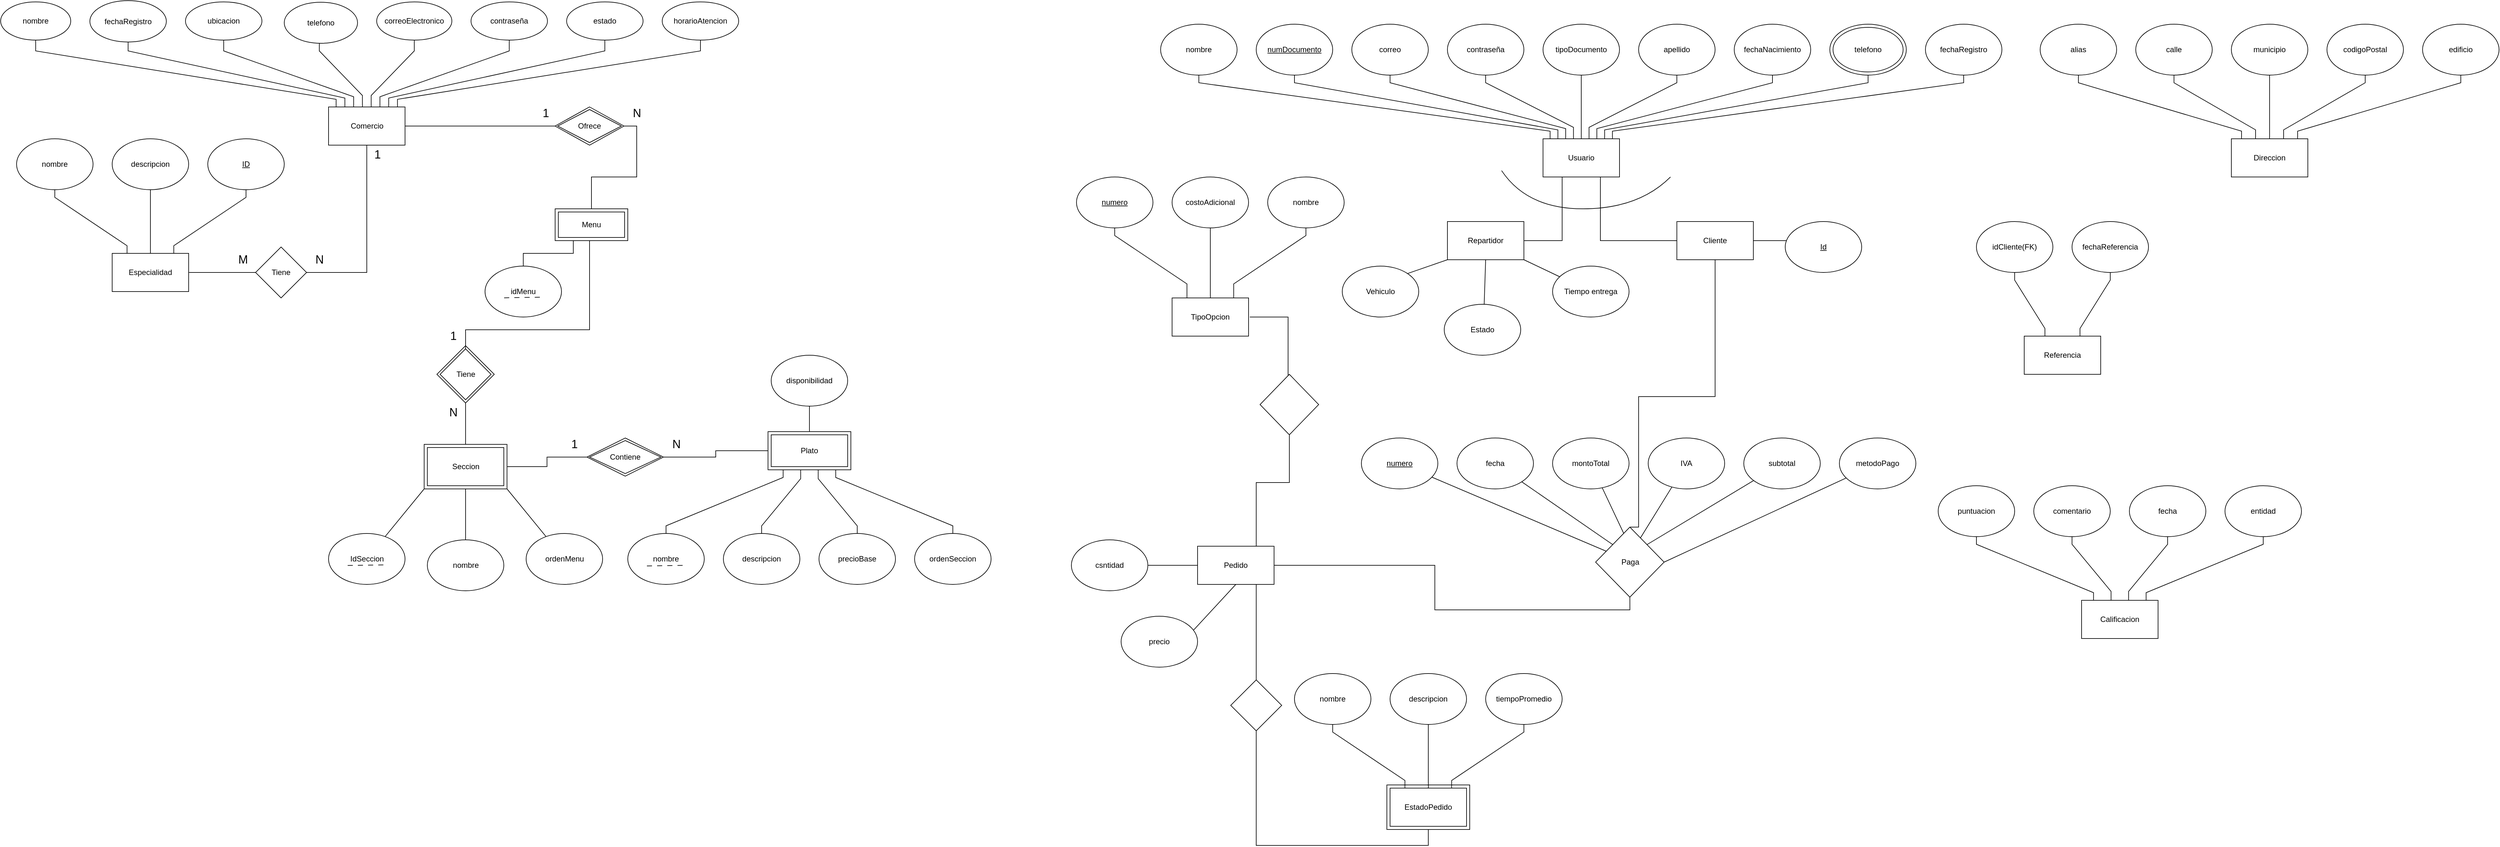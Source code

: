 <mxfile version="27.1.3">
  <diagram name="Página-1" id="hhc9cbq-SZLJg6HL9Cej">
    <mxGraphModel dx="2483" dy="1433" grid="1" gridSize="10" guides="1" tooltips="1" connect="1" arrows="1" fold="1" page="1" pageScale="1" pageWidth="827" pageHeight="1169" math="0" shadow="0">
      <root>
        <mxCell id="0" />
        <mxCell id="1" parent="0" />
        <mxCell id="KsWK_WaDj9zSZEOz1UFS-8" style="edgeStyle=orthogonalEdgeStyle;rounded=0;orthogonalLoop=1;jettySize=auto;html=1;exitX=0.5;exitY=1;exitDx=0;exitDy=0;entryX=0.5;entryY=0;entryDx=0;entryDy=0;endArrow=none;startFill=0;" edge="1" parent="1" source="Ar97DFepAcvgZv9MPQC0-14" target="EKdhJ5Bb1jWlvwmiai8i-14">
          <mxGeometry relative="1" as="geometry" />
        </mxCell>
        <mxCell id="Ar97DFepAcvgZv9MPQC0-14" value="" style="rhombus;whiteSpace=wrap;html=1;" parent="1" vertex="1">
          <mxGeometry x="684.5" y="545" width="90" height="90" as="geometry" />
        </mxCell>
        <mxCell id="EKdhJ5Bb1jWlvwmiai8i-15" value="" style="rounded=0;whiteSpace=wrap;html=1;" parent="1" vertex="1">
          <mxGeometry x="2175" y="1235" width="130" height="70" as="geometry" />
        </mxCell>
        <mxCell id="EKdhJ5Bb1jWlvwmiai8i-14" value="" style="rounded=0;whiteSpace=wrap;html=1;" parent="1" vertex="1">
          <mxGeometry x="664.5" y="700" width="130" height="70" as="geometry" />
        </mxCell>
        <mxCell id="0WnZ42bVohGaUP7WQ3oe-2" style="edgeStyle=orthogonalEdgeStyle;rounded=0;orthogonalLoop=1;jettySize=auto;html=1;exitX=0.5;exitY=1;exitDx=0;exitDy=0;entryX=1;entryY=0.5;entryDx=0;entryDy=0;endArrow=none;startFill=0;" parent="1" source="yaPjAHGIPYrJlEL3h2rD-1" target="0WnZ42bVohGaUP7WQ3oe-1" edge="1">
          <mxGeometry relative="1" as="geometry">
            <mxPoint x="605" y="450" as="targetPoint" />
          </mxGeometry>
        </mxCell>
        <mxCell id="Ar97DFepAcvgZv9MPQC0-9" value="1" style="edgeLabel;html=1;align=center;verticalAlign=middle;resizable=0;points=[];fontSize=18;" parent="0WnZ42bVohGaUP7WQ3oe-2" vertex="1" connectable="0">
          <mxGeometry x="-0.818" y="3" relative="1" as="geometry">
            <mxPoint x="13" y="-12" as="offset" />
          </mxGeometry>
        </mxCell>
        <mxCell id="yaPjAHGIPYrJlEL3h2rD-1" value="Comercio" style="rounded=0;whiteSpace=wrap;html=1;" parent="1" vertex="1">
          <mxGeometry x="514.5" y="170" width="120" height="60" as="geometry" />
        </mxCell>
        <mxCell id="yaPjAHGIPYrJlEL3h2rD-13" style="edgeStyle=orthogonalEdgeStyle;rounded=0;orthogonalLoop=1;jettySize=auto;html=1;exitDx=0;exitDy=0;entryDx=0;entryDy=0;noEdgeStyle=1;orthogonal=1;endArrow=none;startFill=0;" parent="1" source="yaPjAHGIPYrJlEL3h2rD-2" target="yaPjAHGIPYrJlEL3h2rD-1" edge="1">
          <mxGeometry relative="1" as="geometry">
            <Array as="points">
              <mxPoint x="55" y="82" />
              <mxPoint x="526.375" y="158" />
            </Array>
          </mxGeometry>
        </mxCell>
        <mxCell id="yaPjAHGIPYrJlEL3h2rD-2" value="&lt;span&gt;nombre&lt;/span&gt;" style="ellipse;whiteSpace=wrap;html=1;fontStyle=0" parent="1" vertex="1">
          <mxGeometry y="5" width="110" height="60" as="geometry" />
        </mxCell>
        <mxCell id="yaPjAHGIPYrJlEL3h2rD-14" style="edgeStyle=orthogonalEdgeStyle;rounded=0;orthogonalLoop=1;jettySize=auto;html=1;exitDx=0;exitDy=0;entryDx=0;entryDy=0;curved=0;noEdgeStyle=1;orthogonal=1;endArrow=none;startFill=0;" parent="1" source="yaPjAHGIPYrJlEL3h2rD-3" target="yaPjAHGIPYrJlEL3h2rD-1" edge="1">
          <mxGeometry relative="1" as="geometry">
            <Array as="points">
              <mxPoint x="200" y="82" />
              <mxPoint x="540.125" y="156" />
            </Array>
          </mxGeometry>
        </mxCell>
        <mxCell id="yaPjAHGIPYrJlEL3h2rD-3" value="fechaRegistro" style="ellipse;whiteSpace=wrap;html=1;" parent="1" vertex="1">
          <mxGeometry x="140" y="3" width="120" height="65" as="geometry" />
        </mxCell>
        <mxCell id="yaPjAHGIPYrJlEL3h2rD-15" style="edgeStyle=orthogonalEdgeStyle;rounded=0;orthogonalLoop=1;jettySize=auto;html=1;exitDx=0;exitDy=0;entryDx=0;entryDy=0;noEdgeStyle=1;orthogonal=1;endArrow=none;startFill=0;" parent="1" source="yaPjAHGIPYrJlEL3h2rD-4" target="yaPjAHGIPYrJlEL3h2rD-1" edge="1">
          <mxGeometry relative="1" as="geometry">
            <Array as="points">
              <mxPoint x="350" y="82" />
              <mxPoint x="553.875" y="154" />
            </Array>
          </mxGeometry>
        </mxCell>
        <mxCell id="yaPjAHGIPYrJlEL3h2rD-4" value="ubicacion" style="ellipse;whiteSpace=wrap;html=1;" parent="1" vertex="1">
          <mxGeometry x="290" y="5" width="120" height="60" as="geometry" />
        </mxCell>
        <mxCell id="yaPjAHGIPYrJlEL3h2rD-16" style="edgeStyle=orthogonalEdgeStyle;rounded=0;orthogonalLoop=1;jettySize=auto;html=1;exitDx=0;exitDy=0;entryDx=0;entryDy=0;noEdgeStyle=1;orthogonal=1;endArrow=none;startFill=0;" parent="1" target="yaPjAHGIPYrJlEL3h2rD-1" edge="1">
          <mxGeometry relative="1" as="geometry">
            <Array as="points">
              <mxPoint x="500" y="82" />
              <mxPoint x="567.625" y="152" />
            </Array>
            <mxPoint x="500.0" y="70" as="sourcePoint" />
          </mxGeometry>
        </mxCell>
        <mxCell id="yaPjAHGIPYrJlEL3h2rD-6" value="telefono" style="ellipse;whiteSpace=wrap;html=1;" parent="1" vertex="1">
          <mxGeometry x="445" y="5.5" width="115" height="64.5" as="geometry" />
        </mxCell>
        <mxCell id="yaPjAHGIPYrJlEL3h2rD-17" style="edgeStyle=orthogonalEdgeStyle;rounded=0;orthogonalLoop=1;jettySize=auto;html=1;exitDx=0;exitDy=0;entryDx=0;entryDy=0;noEdgeStyle=1;orthogonal=1;endArrow=none;startFill=0;" parent="1" source="yaPjAHGIPYrJlEL3h2rD-7" target="yaPjAHGIPYrJlEL3h2rD-1" edge="1">
          <mxGeometry relative="1" as="geometry">
            <Array as="points">
              <mxPoint x="649" y="82" />
              <mxPoint x="581.375" y="152" />
            </Array>
          </mxGeometry>
        </mxCell>
        <mxCell id="yaPjAHGIPYrJlEL3h2rD-7" value="correoElectronico" style="ellipse;whiteSpace=wrap;html=1;" parent="1" vertex="1">
          <mxGeometry x="590" y="5" width="118" height="60" as="geometry" />
        </mxCell>
        <mxCell id="yaPjAHGIPYrJlEL3h2rD-18" style="edgeStyle=orthogonalEdgeStyle;rounded=0;orthogonalLoop=1;jettySize=auto;html=1;exitDx=0;exitDy=0;entryDx=0;entryDy=0;noEdgeStyle=1;orthogonal=1;endArrow=none;startFill=0;" parent="1" source="yaPjAHGIPYrJlEL3h2rD-8" target="yaPjAHGIPYrJlEL3h2rD-1" edge="1">
          <mxGeometry relative="1" as="geometry">
            <Array as="points">
              <mxPoint x="798" y="82" />
              <mxPoint x="595.125" y="154" />
            </Array>
          </mxGeometry>
        </mxCell>
        <mxCell id="yaPjAHGIPYrJlEL3h2rD-8" value="contraseña" style="ellipse;whiteSpace=wrap;html=1;" parent="1" vertex="1">
          <mxGeometry x="738" y="5" width="120" height="60" as="geometry" />
        </mxCell>
        <mxCell id="yaPjAHGIPYrJlEL3h2rD-20" style="edgeStyle=orthogonalEdgeStyle;rounded=0;orthogonalLoop=1;jettySize=auto;html=1;exitDx=0;exitDy=0;entryDx=0;entryDy=0;noEdgeStyle=1;orthogonal=1;endArrow=none;startFill=0;" parent="1" source="yaPjAHGIPYrJlEL3h2rD-9" target="yaPjAHGIPYrJlEL3h2rD-1" edge="1">
          <mxGeometry relative="1" as="geometry">
            <Array as="points">
              <mxPoint x="948" y="82" />
              <mxPoint x="608.875" y="156" />
            </Array>
          </mxGeometry>
        </mxCell>
        <mxCell id="yaPjAHGIPYrJlEL3h2rD-9" value="estado" style="ellipse;whiteSpace=wrap;html=1;" parent="1" vertex="1">
          <mxGeometry x="888" y="5" width="120" height="60" as="geometry" />
        </mxCell>
        <mxCell id="yaPjAHGIPYrJlEL3h2rD-19" style="edgeStyle=orthogonalEdgeStyle;rounded=0;orthogonalLoop=1;jettySize=auto;html=1;exitDx=0;exitDy=0;entryDx=0;entryDy=0;noEdgeStyle=1;orthogonal=1;endArrow=none;startFill=0;" parent="1" source="yaPjAHGIPYrJlEL3h2rD-10" target="yaPjAHGIPYrJlEL3h2rD-1" edge="1">
          <mxGeometry relative="1" as="geometry">
            <Array as="points">
              <mxPoint x="1098" y="82" />
              <mxPoint x="622.625" y="158" />
            </Array>
          </mxGeometry>
        </mxCell>
        <mxCell id="yaPjAHGIPYrJlEL3h2rD-10" value="horarioAtencion" style="ellipse;whiteSpace=wrap;html=1;" parent="1" vertex="1">
          <mxGeometry x="1038" y="5" width="120" height="60" as="geometry" />
        </mxCell>
        <mxCell id="0WnZ42bVohGaUP7WQ3oe-3" style="edgeStyle=orthogonalEdgeStyle;rounded=0;orthogonalLoop=1;jettySize=auto;html=1;exitX=1;exitY=0.5;exitDx=0;exitDy=0;entryX=0;entryY=0.5;entryDx=0;entryDy=0;endArrow=none;startFill=0;" parent="1" source="yaPjAHGIPYrJlEL3h2rD-12" target="0WnZ42bVohGaUP7WQ3oe-1" edge="1">
          <mxGeometry relative="1" as="geometry" />
        </mxCell>
        <mxCell id="yaPjAHGIPYrJlEL3h2rD-12" value="Especialidad" style="rounded=0;whiteSpace=wrap;html=1;" parent="1" vertex="1">
          <mxGeometry x="175" y="400" width="120" height="60" as="geometry" />
        </mxCell>
        <mxCell id="yaPjAHGIPYrJlEL3h2rD-24" style="edgeStyle=orthogonalEdgeStyle;rounded=0;orthogonalLoop=1;jettySize=auto;html=1;exitDx=0;exitDy=0;entryDx=0;entryDy=0;noEdgeStyle=1;orthogonal=1;endArrow=none;startFill=0;movable=1;resizable=1;rotatable=1;deletable=1;editable=1;locked=0;connectable=1;" parent="1" source="yaPjAHGIPYrJlEL3h2rD-21" target="yaPjAHGIPYrJlEL3h2rD-12" edge="1">
          <mxGeometry relative="1" as="geometry">
            <Array as="points">
              <mxPoint x="85" y="312" />
              <mxPoint x="198.333" y="388" />
            </Array>
          </mxGeometry>
        </mxCell>
        <mxCell id="yaPjAHGIPYrJlEL3h2rD-21" value="&lt;span&gt;nombre&lt;/span&gt;" style="ellipse;whiteSpace=wrap;html=1;fontStyle=0" parent="1" vertex="1">
          <mxGeometry x="25" y="220" width="120" height="80" as="geometry" />
        </mxCell>
        <mxCell id="yaPjAHGIPYrJlEL3h2rD-25" style="edgeStyle=orthogonalEdgeStyle;rounded=0;orthogonalLoop=1;jettySize=auto;html=1;exitDx=0;exitDy=0;entryDx=0;entryDy=0;noEdgeStyle=1;orthogonal=1;endArrow=none;startFill=0;movable=1;resizable=1;rotatable=1;deletable=1;editable=1;locked=0;connectable=1;" parent="1" source="yaPjAHGIPYrJlEL3h2rD-22" target="yaPjAHGIPYrJlEL3h2rD-12" edge="1">
          <mxGeometry relative="1" as="geometry">
            <Array as="points">
              <mxPoint x="235" y="312" />
              <mxPoint x="235" y="386" />
            </Array>
          </mxGeometry>
        </mxCell>
        <mxCell id="yaPjAHGIPYrJlEL3h2rD-22" value="descripcion" style="ellipse;whiteSpace=wrap;html=1;" parent="1" vertex="1">
          <mxGeometry x="175" y="220" width="120" height="80" as="geometry" />
        </mxCell>
        <mxCell id="yaPjAHGIPYrJlEL3h2rD-26" style="edgeStyle=orthogonalEdgeStyle;rounded=0;orthogonalLoop=1;jettySize=auto;html=1;exitDx=0;exitDy=0;entryDx=0;entryDy=0;noEdgeStyle=1;orthogonal=1;endArrow=none;startFill=0;movable=1;resizable=1;rotatable=1;deletable=1;editable=1;locked=0;connectable=1;" parent="1" source="yaPjAHGIPYrJlEL3h2rD-23" target="yaPjAHGIPYrJlEL3h2rD-12" edge="1">
          <mxGeometry relative="1" as="geometry">
            <Array as="points">
              <mxPoint x="385" y="312" />
              <mxPoint x="271.667" y="388" />
            </Array>
          </mxGeometry>
        </mxCell>
        <mxCell id="yaPjAHGIPYrJlEL3h2rD-23" value="ID" style="ellipse;whiteSpace=wrap;html=1;fontStyle=4" parent="1" vertex="1">
          <mxGeometry x="325" y="220" width="120" height="80" as="geometry" />
        </mxCell>
        <mxCell id="yaPjAHGIPYrJlEL3h2rD-29" value="Seccion" style="rounded=0;whiteSpace=wrap;html=1;" parent="1" vertex="1">
          <mxGeometry x="669.5" y="705" width="120" height="60" as="geometry" />
        </mxCell>
        <mxCell id="yaPjAHGIPYrJlEL3h2rD-33" style="edgeStyle=orthogonalEdgeStyle;rounded=0;orthogonalLoop=1;jettySize=auto;html=1;exitDx=0;exitDy=0;noEdgeStyle=1;orthogonal=1;endArrow=none;startFill=0;entryX=0;entryY=1;entryDx=0;entryDy=0;" parent="1" source="yaPjAHGIPYrJlEL3h2rD-30" target="EKdhJ5Bb1jWlvwmiai8i-14" edge="1">
          <mxGeometry relative="1" as="geometry">
            <mxPoint x="654.5" y="765" as="targetPoint" />
          </mxGeometry>
        </mxCell>
        <mxCell id="yaPjAHGIPYrJlEL3h2rD-34" style="edgeStyle=orthogonalEdgeStyle;rounded=0;orthogonalLoop=1;jettySize=auto;html=1;exitDx=0;exitDy=0;noEdgeStyle=1;orthogonal=1;endArrow=none;startFill=0;entryX=0.5;entryY=1;entryDx=0;entryDy=0;exitX=0.5;exitY=0;" parent="1" source="yaPjAHGIPYrJlEL3h2rD-31" target="EKdhJ5Bb1jWlvwmiai8i-14" edge="1">
          <mxGeometry relative="1" as="geometry">
            <mxPoint x="724.5" y="765" as="targetPoint" />
          </mxGeometry>
        </mxCell>
        <mxCell id="yaPjAHGIPYrJlEL3h2rD-31" value="nombre" style="ellipse;whiteSpace=wrap;html=1;" parent="1" vertex="1">
          <mxGeometry x="669.5" y="850" width="120" height="80" as="geometry" />
        </mxCell>
        <mxCell id="yaPjAHGIPYrJlEL3h2rD-35" style="edgeStyle=orthogonalEdgeStyle;rounded=0;orthogonalLoop=1;jettySize=auto;html=1;exitDx=0;exitDy=0;entryDx=0;entryDy=0;noEdgeStyle=1;orthogonal=1;endArrow=none;startFill=0;entryX=1;entryY=1;" parent="1" source="yaPjAHGIPYrJlEL3h2rD-32" target="EKdhJ5Bb1jWlvwmiai8i-14" edge="1">
          <mxGeometry relative="1" as="geometry" />
        </mxCell>
        <mxCell id="yaPjAHGIPYrJlEL3h2rD-32" value="ordenMenu" style="ellipse;whiteSpace=wrap;html=1;" parent="1" vertex="1">
          <mxGeometry x="824.5" y="840" width="120" height="80" as="geometry" />
        </mxCell>
        <mxCell id="yaPjAHGIPYrJlEL3h2rD-48" value="TipoOpcion" style="rounded=0;whiteSpace=wrap;html=1;" parent="1" vertex="1">
          <mxGeometry x="1838" y="470" width="120" height="60" as="geometry" />
        </mxCell>
        <mxCell id="yaPjAHGIPYrJlEL3h2rD-52" style="edgeStyle=orthogonalEdgeStyle;rounded=0;orthogonalLoop=1;jettySize=auto;html=1;exitDx=0;exitDy=0;entryDx=0;entryDy=0;noEdgeStyle=1;orthogonal=1;endArrow=none;startFill=0;" parent="1" source="yaPjAHGIPYrJlEL3h2rD-49" target="yaPjAHGIPYrJlEL3h2rD-48" edge="1">
          <mxGeometry relative="1" as="geometry">
            <Array as="points">
              <mxPoint x="1748" y="372" />
              <mxPoint x="1861.333" y="448" />
            </Array>
          </mxGeometry>
        </mxCell>
        <mxCell id="yaPjAHGIPYrJlEL3h2rD-49" value="&lt;u&gt;numero&lt;/u&gt;" style="ellipse;whiteSpace=wrap;html=1;" parent="1" vertex="1">
          <mxGeometry x="1688" y="280" width="120" height="80" as="geometry" />
        </mxCell>
        <mxCell id="yaPjAHGIPYrJlEL3h2rD-54" style="edgeStyle=orthogonalEdgeStyle;rounded=0;orthogonalLoop=1;jettySize=auto;html=1;exitDx=0;exitDy=0;entryDx=0;entryDy=0;noEdgeStyle=1;orthogonal=1;endArrow=none;startFill=0;" parent="1" source="yaPjAHGIPYrJlEL3h2rD-50" target="yaPjAHGIPYrJlEL3h2rD-48" edge="1">
          <mxGeometry relative="1" as="geometry">
            <Array as="points">
              <mxPoint x="1898" y="372" />
              <mxPoint x="1898" y="446" />
            </Array>
          </mxGeometry>
        </mxCell>
        <mxCell id="yaPjAHGIPYrJlEL3h2rD-50" value="costoAdicional" style="ellipse;whiteSpace=wrap;html=1;" parent="1" vertex="1">
          <mxGeometry x="1838" y="280" width="120" height="80" as="geometry" />
        </mxCell>
        <mxCell id="yaPjAHGIPYrJlEL3h2rD-53" style="edgeStyle=orthogonalEdgeStyle;rounded=0;orthogonalLoop=1;jettySize=auto;html=1;exitDx=0;exitDy=0;entryDx=0;entryDy=0;noEdgeStyle=1;orthogonal=1;endArrow=none;startFill=0;" parent="1" source="yaPjAHGIPYrJlEL3h2rD-51" target="yaPjAHGIPYrJlEL3h2rD-48" edge="1">
          <mxGeometry relative="1" as="geometry">
            <Array as="points">
              <mxPoint x="2048" y="372" />
              <mxPoint x="1934.667" y="448" />
            </Array>
          </mxGeometry>
        </mxCell>
        <mxCell id="yaPjAHGIPYrJlEL3h2rD-51" value="nombre" style="ellipse;whiteSpace=wrap;html=1;" parent="1" vertex="1">
          <mxGeometry x="1988" y="280" width="120" height="80" as="geometry" />
        </mxCell>
        <mxCell id="MhQRXEk31BVcxS3c4wM8-12" style="edgeStyle=orthogonalEdgeStyle;rounded=0;orthogonalLoop=1;jettySize=auto;html=1;exitX=0.75;exitY=1;exitDx=0;exitDy=0;entryX=0;entryY=0.5;entryDx=0;entryDy=0;endArrow=none;startFill=0;" parent="1" source="yaPjAHGIPYrJlEL3h2rD-55" target="MhQRXEk31BVcxS3c4wM8-6" edge="1">
          <mxGeometry relative="1" as="geometry" />
        </mxCell>
        <mxCell id="yaPjAHGIPYrJlEL3h2rD-55" value="Usuario" style="rounded=0;whiteSpace=wrap;html=1;" parent="1" vertex="1">
          <mxGeometry x="2420" y="220" width="120" height="60" as="geometry" />
        </mxCell>
        <mxCell id="yaPjAHGIPYrJlEL3h2rD-66" style="edgeStyle=orthogonalEdgeStyle;rounded=0;orthogonalLoop=1;jettySize=auto;html=1;exitDx=0;exitDy=0;entryDx=0;entryDy=0;noEdgeStyle=1;orthogonal=1;endArrow=none;startFill=0;" parent="1" source="yaPjAHGIPYrJlEL3h2rD-56" target="yaPjAHGIPYrJlEL3h2rD-55" edge="1">
          <mxGeometry relative="1" as="geometry">
            <Array as="points">
              <mxPoint x="1880" y="132" />
              <mxPoint x="2431.111" y="208" />
            </Array>
          </mxGeometry>
        </mxCell>
        <mxCell id="yaPjAHGIPYrJlEL3h2rD-56" value="nombre" style="ellipse;whiteSpace=wrap;html=1;" parent="1" vertex="1">
          <mxGeometry x="1820" y="40" width="120" height="80" as="geometry" />
        </mxCell>
        <mxCell id="yaPjAHGIPYrJlEL3h2rD-67" style="edgeStyle=orthogonalEdgeStyle;rounded=0;orthogonalLoop=1;jettySize=auto;html=1;exitDx=0;exitDy=0;entryDx=0;entryDy=0;noEdgeStyle=1;orthogonal=1;endArrow=none;startFill=0;" parent="1" source="yaPjAHGIPYrJlEL3h2rD-57" target="yaPjAHGIPYrJlEL3h2rD-55" edge="1">
          <mxGeometry relative="1" as="geometry">
            <Array as="points">
              <mxPoint x="2030" y="132" />
              <mxPoint x="2443.333" y="206" />
            </Array>
          </mxGeometry>
        </mxCell>
        <mxCell id="yaPjAHGIPYrJlEL3h2rD-57" value="&lt;u&gt;numDocumento&lt;/u&gt;" style="ellipse;whiteSpace=wrap;html=1;" parent="1" vertex="1">
          <mxGeometry x="1970" y="40" width="120" height="80" as="geometry" />
        </mxCell>
        <mxCell id="yaPjAHGIPYrJlEL3h2rD-69" style="edgeStyle=orthogonalEdgeStyle;rounded=0;orthogonalLoop=1;jettySize=auto;html=1;exitDx=0;exitDy=0;entryDx=0;entryDy=0;noEdgeStyle=1;orthogonal=1;endArrow=none;startFill=0;" parent="1" source="yaPjAHGIPYrJlEL3h2rD-58" target="yaPjAHGIPYrJlEL3h2rD-55" edge="1">
          <mxGeometry relative="1" as="geometry">
            <Array as="points">
              <mxPoint x="2180" y="132" />
              <mxPoint x="2455.556" y="204" />
            </Array>
          </mxGeometry>
        </mxCell>
        <mxCell id="yaPjAHGIPYrJlEL3h2rD-58" value="correo" style="ellipse;whiteSpace=wrap;html=1;" parent="1" vertex="1">
          <mxGeometry x="2120" y="40" width="120" height="80" as="geometry" />
        </mxCell>
        <mxCell id="yaPjAHGIPYrJlEL3h2rD-71" style="edgeStyle=orthogonalEdgeStyle;rounded=0;orthogonalLoop=1;jettySize=auto;html=1;exitDx=0;exitDy=0;entryDx=0;entryDy=0;noEdgeStyle=1;orthogonal=1;endArrow=none;startFill=0;" parent="1" source="yaPjAHGIPYrJlEL3h2rD-59" target="yaPjAHGIPYrJlEL3h2rD-55" edge="1">
          <mxGeometry relative="1" as="geometry">
            <Array as="points">
              <mxPoint x="2330" y="132" />
              <mxPoint x="2467.778" y="202" />
            </Array>
          </mxGeometry>
        </mxCell>
        <mxCell id="yaPjAHGIPYrJlEL3h2rD-59" value="contraseña" style="ellipse;whiteSpace=wrap;html=1;" parent="1" vertex="1">
          <mxGeometry x="2270" y="40" width="120" height="80" as="geometry" />
        </mxCell>
        <mxCell id="yaPjAHGIPYrJlEL3h2rD-70" style="edgeStyle=orthogonalEdgeStyle;rounded=0;orthogonalLoop=1;jettySize=auto;html=1;exitDx=0;exitDy=0;entryDx=0;entryDy=0;noEdgeStyle=1;orthogonal=1;endArrow=none;startFill=0;" parent="1" source="yaPjAHGIPYrJlEL3h2rD-60" target="yaPjAHGIPYrJlEL3h2rD-55" edge="1">
          <mxGeometry relative="1" as="geometry">
            <Array as="points">
              <mxPoint x="2480" y="132" />
              <mxPoint x="2480" y="200" />
            </Array>
          </mxGeometry>
        </mxCell>
        <mxCell id="yaPjAHGIPYrJlEL3h2rD-60" value="tipoDocumento" style="ellipse;whiteSpace=wrap;html=1;" parent="1" vertex="1">
          <mxGeometry x="2420" y="40" width="120" height="80" as="geometry" />
        </mxCell>
        <mxCell id="yaPjAHGIPYrJlEL3h2rD-68" style="edgeStyle=orthogonalEdgeStyle;rounded=0;orthogonalLoop=1;jettySize=auto;html=1;exitDx=0;exitDy=0;entryDx=0;entryDy=0;noEdgeStyle=1;orthogonal=1;endArrow=none;startFill=0;" parent="1" source="yaPjAHGIPYrJlEL3h2rD-61" target="yaPjAHGIPYrJlEL3h2rD-55" edge="1">
          <mxGeometry relative="1" as="geometry">
            <Array as="points">
              <mxPoint x="2630" y="132" />
              <mxPoint x="2492.222" y="202" />
            </Array>
          </mxGeometry>
        </mxCell>
        <mxCell id="yaPjAHGIPYrJlEL3h2rD-61" value="apellido" style="ellipse;whiteSpace=wrap;html=1;" parent="1" vertex="1">
          <mxGeometry x="2570" y="40" width="120" height="80" as="geometry" />
        </mxCell>
        <mxCell id="yaPjAHGIPYrJlEL3h2rD-72" style="edgeStyle=orthogonalEdgeStyle;rounded=0;orthogonalLoop=1;jettySize=auto;html=1;exitDx=0;exitDy=0;entryDx=0;entryDy=0;endArrow=none;startFill=0;noEdgeStyle=1;orthogonal=1;" parent="1" source="yaPjAHGIPYrJlEL3h2rD-62" target="yaPjAHGIPYrJlEL3h2rD-55" edge="1">
          <mxGeometry relative="1" as="geometry">
            <Array as="points">
              <mxPoint x="2780" y="132" />
              <mxPoint x="2504.444" y="204" />
            </Array>
          </mxGeometry>
        </mxCell>
        <mxCell id="yaPjAHGIPYrJlEL3h2rD-62" value="fechaNacimiento" style="ellipse;whiteSpace=wrap;html=1;" parent="1" vertex="1">
          <mxGeometry x="2720" y="40" width="120" height="80" as="geometry" />
        </mxCell>
        <mxCell id="yaPjAHGIPYrJlEL3h2rD-73" style="edgeStyle=orthogonalEdgeStyle;rounded=0;orthogonalLoop=1;jettySize=auto;html=1;exitDx=0;exitDy=0;entryDx=0;entryDy=0;endArrow=none;startFill=0;noEdgeStyle=1;orthogonal=1;" parent="1" source="yaPjAHGIPYrJlEL3h2rD-63" target="yaPjAHGIPYrJlEL3h2rD-55" edge="1">
          <mxGeometry relative="1" as="geometry">
            <Array as="points">
              <mxPoint x="2930" y="132" />
              <mxPoint x="2516.667" y="206" />
            </Array>
          </mxGeometry>
        </mxCell>
        <mxCell id="yaPjAHGIPYrJlEL3h2rD-63" value="" style="ellipse;whiteSpace=wrap;html=1;" parent="1" vertex="1">
          <mxGeometry x="2870" y="40" width="120" height="80" as="geometry" />
        </mxCell>
        <mxCell id="yaPjAHGIPYrJlEL3h2rD-74" style="edgeStyle=orthogonalEdgeStyle;rounded=0;orthogonalLoop=1;jettySize=auto;html=1;exitDx=0;exitDy=0;entryDx=0;entryDy=0;endArrow=none;startFill=0;noEdgeStyle=1;orthogonal=1;" parent="1" source="yaPjAHGIPYrJlEL3h2rD-64" target="yaPjAHGIPYrJlEL3h2rD-55" edge="1">
          <mxGeometry relative="1" as="geometry">
            <Array as="points">
              <mxPoint x="3080" y="132" />
              <mxPoint x="2528.889" y="208" />
            </Array>
          </mxGeometry>
        </mxCell>
        <mxCell id="yaPjAHGIPYrJlEL3h2rD-64" value="fechaRegistro" style="ellipse;whiteSpace=wrap;html=1;" parent="1" vertex="1">
          <mxGeometry x="3020" y="40" width="120" height="80" as="geometry" />
        </mxCell>
        <mxCell id="yaPjAHGIPYrJlEL3h2rD-65" value="telefono" style="ellipse;whiteSpace=wrap;html=1;" parent="1" vertex="1">
          <mxGeometry x="2875" y="45" width="110" height="70" as="geometry" />
        </mxCell>
        <mxCell id="yaPjAHGIPYrJlEL3h2rD-75" value="Direccion" style="rounded=0;whiteSpace=wrap;html=1;" parent="1" vertex="1">
          <mxGeometry x="3500" y="220" width="120" height="60" as="geometry" />
        </mxCell>
        <mxCell id="yaPjAHGIPYrJlEL3h2rD-81" style="edgeStyle=orthogonalEdgeStyle;rounded=0;orthogonalLoop=1;jettySize=auto;html=1;exitDx=0;exitDy=0;entryDx=0;entryDy=0;noEdgeStyle=1;orthogonal=1;endArrow=none;startFill=0;" parent="1" source="yaPjAHGIPYrJlEL3h2rD-76" target="yaPjAHGIPYrJlEL3h2rD-75" edge="1">
          <mxGeometry relative="1" as="geometry">
            <Array as="points">
              <mxPoint x="3260" y="132" />
              <mxPoint x="3516" y="208" />
            </Array>
          </mxGeometry>
        </mxCell>
        <mxCell id="yaPjAHGIPYrJlEL3h2rD-76" value="alias" style="ellipse;whiteSpace=wrap;html=1;" parent="1" vertex="1">
          <mxGeometry x="3200" y="40" width="120" height="80" as="geometry" />
        </mxCell>
        <mxCell id="yaPjAHGIPYrJlEL3h2rD-82" style="edgeStyle=orthogonalEdgeStyle;rounded=0;orthogonalLoop=1;jettySize=auto;html=1;exitDx=0;exitDy=0;entryDx=0;entryDy=0;noEdgeStyle=1;orthogonal=1;endArrow=none;startFill=0;" parent="1" source="yaPjAHGIPYrJlEL3h2rD-77" target="yaPjAHGIPYrJlEL3h2rD-75" edge="1">
          <mxGeometry relative="1" as="geometry">
            <Array as="points">
              <mxPoint x="3410" y="132" />
              <mxPoint x="3538" y="206" />
            </Array>
          </mxGeometry>
        </mxCell>
        <mxCell id="yaPjAHGIPYrJlEL3h2rD-77" value="calle" style="ellipse;whiteSpace=wrap;html=1;" parent="1" vertex="1">
          <mxGeometry x="3350" y="40" width="120" height="80" as="geometry" />
        </mxCell>
        <mxCell id="yaPjAHGIPYrJlEL3h2rD-83" style="edgeStyle=orthogonalEdgeStyle;rounded=0;orthogonalLoop=1;jettySize=auto;html=1;exitDx=0;exitDy=0;entryDx=0;entryDy=0;noEdgeStyle=1;orthogonal=1;endArrow=none;startFill=0;" parent="1" source="yaPjAHGIPYrJlEL3h2rD-78" target="yaPjAHGIPYrJlEL3h2rD-75" edge="1">
          <mxGeometry relative="1" as="geometry">
            <Array as="points">
              <mxPoint x="3560" y="132" />
              <mxPoint x="3560" y="204" />
            </Array>
          </mxGeometry>
        </mxCell>
        <mxCell id="yaPjAHGIPYrJlEL3h2rD-78" value="municipio" style="ellipse;whiteSpace=wrap;html=1;" parent="1" vertex="1">
          <mxGeometry x="3500" y="40" width="120" height="80" as="geometry" />
        </mxCell>
        <mxCell id="yaPjAHGIPYrJlEL3h2rD-84" style="edgeStyle=orthogonalEdgeStyle;rounded=0;orthogonalLoop=1;jettySize=auto;html=1;exitDx=0;exitDy=0;entryDx=0;entryDy=0;noEdgeStyle=1;orthogonal=1;endArrow=none;startFill=0;" parent="1" source="yaPjAHGIPYrJlEL3h2rD-79" target="yaPjAHGIPYrJlEL3h2rD-75" edge="1">
          <mxGeometry relative="1" as="geometry">
            <Array as="points">
              <mxPoint x="3710" y="132" />
              <mxPoint x="3582" y="206" />
            </Array>
          </mxGeometry>
        </mxCell>
        <mxCell id="yaPjAHGIPYrJlEL3h2rD-79" value="codigoPostal" style="ellipse;whiteSpace=wrap;html=1;" parent="1" vertex="1">
          <mxGeometry x="3650" y="40" width="120" height="80" as="geometry" />
        </mxCell>
        <mxCell id="yaPjAHGIPYrJlEL3h2rD-85" style="edgeStyle=orthogonalEdgeStyle;rounded=0;orthogonalLoop=1;jettySize=auto;html=1;exitDx=0;exitDy=0;entryDx=0;entryDy=0;noEdgeStyle=1;orthogonal=1;endArrow=none;startFill=0;" parent="1" source="yaPjAHGIPYrJlEL3h2rD-80" target="yaPjAHGIPYrJlEL3h2rD-75" edge="1">
          <mxGeometry relative="1" as="geometry">
            <Array as="points">
              <mxPoint x="3860" y="132" />
              <mxPoint x="3604" y="208" />
            </Array>
          </mxGeometry>
        </mxCell>
        <mxCell id="yaPjAHGIPYrJlEL3h2rD-80" value="edificio" style="ellipse;whiteSpace=wrap;html=1;" parent="1" vertex="1">
          <mxGeometry x="3800" y="40" width="120" height="80" as="geometry" />
        </mxCell>
        <mxCell id="MhQRXEk31BVcxS3c4wM8-1" style="edgeStyle=orthogonalEdgeStyle;rounded=0;orthogonalLoop=1;jettySize=auto;html=1;exitX=0.75;exitY=0;exitDx=0;exitDy=0;endArrow=none;startFill=0;" parent="1" source="MhQRXEk31BVcxS3c4wM8-3" edge="1">
          <mxGeometry relative="1" as="geometry">
            <mxPoint x="1960" y="500" as="targetPoint" />
            <Array as="points">
              <mxPoint x="2020" y="606" />
              <mxPoint x="2020" y="500" />
            </Array>
          </mxGeometry>
        </mxCell>
        <mxCell id="MhQRXEk31BVcxS3c4wM8-17" style="edgeStyle=orthogonalEdgeStyle;rounded=0;orthogonalLoop=1;jettySize=auto;html=1;exitX=0.5;exitY=1;exitDx=0;exitDy=0;entryX=0.5;entryY=1;entryDx=0;entryDy=0;endArrow=none;startFill=0;" parent="1" source="MhQRXEk31BVcxS3c4wM8-18" target="EKdhJ5Bb1jWlvwmiai8i-15" edge="1">
          <mxGeometry relative="1" as="geometry">
            <Array as="points">
              <mxPoint x="1970" y="1330" />
              <mxPoint x="2240" y="1330" />
            </Array>
          </mxGeometry>
        </mxCell>
        <mxCell id="yaPjAHGIPYrJlEL3h2rD-87" value="Pedido" style="rounded=0;whiteSpace=wrap;html=1;" parent="1" vertex="1">
          <mxGeometry x="1878" y="860" width="120" height="60" as="geometry" />
        </mxCell>
        <mxCell id="yaPjAHGIPYrJlEL3h2rD-93" style="edgeStyle=orthogonalEdgeStyle;rounded=0;orthogonalLoop=1;jettySize=auto;html=1;exitDx=0;exitDy=0;entryDx=0;entryDy=0;noEdgeStyle=1;orthogonal=1;endArrow=none;startFill=0;entryX=0;entryY=0.5;" parent="1" source="yaPjAHGIPYrJlEL3h2rD-88" target="yaPjAHGIPYrJlEL3h2rD-87" edge="1">
          <mxGeometry relative="1" as="geometry" />
        </mxCell>
        <mxCell id="yaPjAHGIPYrJlEL3h2rD-88" value="csntidad" style="ellipse;whiteSpace=wrap;html=1;" parent="1" vertex="1">
          <mxGeometry x="1680" y="850" width="120" height="80" as="geometry" />
        </mxCell>
        <mxCell id="yaPjAHGIPYrJlEL3h2rD-94" style="edgeStyle=orthogonalEdgeStyle;rounded=0;orthogonalLoop=1;jettySize=auto;html=1;exitDx=0;exitDy=0;noEdgeStyle=1;orthogonal=1;endArrow=none;startFill=0;exitX=0.5;exitY=1;entryX=0.5;entryY=1;entryDx=0;entryDy=0;" parent="1" source="yaPjAHGIPYrJlEL3h2rD-89" target="yaPjAHGIPYrJlEL3h2rD-87" edge="1">
          <mxGeometry relative="1" as="geometry">
            <mxPoint x="1938" y="860" as="targetPoint" />
          </mxGeometry>
        </mxCell>
        <mxCell id="yaPjAHGIPYrJlEL3h2rD-89" value="precio" style="ellipse;whiteSpace=wrap;html=1;" parent="1" vertex="1">
          <mxGeometry x="1758" y="970" width="120" height="80" as="geometry" />
        </mxCell>
        <mxCell id="yaPjAHGIPYrJlEL3h2rD-112" value="EstadoPedido" style="rounded=0;whiteSpace=wrap;html=1;" parent="1" vertex="1">
          <mxGeometry x="2180" y="1240" width="120" height="60" as="geometry" />
        </mxCell>
        <mxCell id="yaPjAHGIPYrJlEL3h2rD-116" style="edgeStyle=orthogonalEdgeStyle;rounded=0;orthogonalLoop=1;jettySize=auto;html=1;exitDx=0;exitDy=0;entryDx=0;entryDy=0;noEdgeStyle=1;orthogonal=1;endArrow=none;startFill=0;" parent="1" source="yaPjAHGIPYrJlEL3h2rD-113" target="yaPjAHGIPYrJlEL3h2rD-112" edge="1">
          <mxGeometry relative="1" as="geometry">
            <Array as="points">
              <mxPoint x="2090" y="1152" />
              <mxPoint x="2203.333" y="1228" />
            </Array>
          </mxGeometry>
        </mxCell>
        <mxCell id="yaPjAHGIPYrJlEL3h2rD-113" value="nombre" style="ellipse;whiteSpace=wrap;html=1;" parent="1" vertex="1">
          <mxGeometry x="2030" y="1060" width="120" height="80" as="geometry" />
        </mxCell>
        <mxCell id="yaPjAHGIPYrJlEL3h2rD-117" style="edgeStyle=orthogonalEdgeStyle;rounded=0;orthogonalLoop=1;jettySize=auto;html=1;exitDx=0;exitDy=0;entryDx=0;entryDy=0;noEdgeStyle=1;orthogonal=1;endArrow=none;startFill=0;" parent="1" source="yaPjAHGIPYrJlEL3h2rD-114" target="yaPjAHGIPYrJlEL3h2rD-112" edge="1">
          <mxGeometry relative="1" as="geometry">
            <Array as="points">
              <mxPoint x="2240" y="1152" />
              <mxPoint x="2240" y="1226" />
            </Array>
          </mxGeometry>
        </mxCell>
        <mxCell id="yaPjAHGIPYrJlEL3h2rD-114" value="descripcion" style="ellipse;whiteSpace=wrap;html=1;" parent="1" vertex="1">
          <mxGeometry x="2180" y="1060" width="120" height="80" as="geometry" />
        </mxCell>
        <mxCell id="yaPjAHGIPYrJlEL3h2rD-118" style="edgeStyle=orthogonalEdgeStyle;rounded=0;orthogonalLoop=1;jettySize=auto;html=1;exitDx=0;exitDy=0;entryDx=0;entryDy=0;noEdgeStyle=1;orthogonal=1;endArrow=none;startFill=0;" parent="1" source="yaPjAHGIPYrJlEL3h2rD-115" target="yaPjAHGIPYrJlEL3h2rD-112" edge="1">
          <mxGeometry relative="1" as="geometry">
            <Array as="points">
              <mxPoint x="2390" y="1152" />
              <mxPoint x="2276.667" y="1228" />
            </Array>
          </mxGeometry>
        </mxCell>
        <mxCell id="yaPjAHGIPYrJlEL3h2rD-115" value="tiempoPromedio" style="ellipse;whiteSpace=wrap;html=1;" parent="1" vertex="1">
          <mxGeometry x="2330" y="1060" width="120" height="80" as="geometry" />
        </mxCell>
        <mxCell id="yaPjAHGIPYrJlEL3h2rD-119" value="Repartidor" style="rounded=0;whiteSpace=wrap;html=1;" parent="1" vertex="1">
          <mxGeometry x="2270" y="350" width="120" height="60" as="geometry" />
        </mxCell>
        <mxCell id="yaPjAHGIPYrJlEL3h2rD-123" style="edgeStyle=orthogonalEdgeStyle;rounded=0;orthogonalLoop=1;jettySize=auto;html=1;exitDx=0;exitDy=0;entryDx=0;entryDy=0;noEdgeStyle=1;orthogonal=1;endArrow=none;startFill=0;entryX=0;entryY=1;exitX=1;exitY=0;" parent="1" source="yaPjAHGIPYrJlEL3h2rD-120" target="yaPjAHGIPYrJlEL3h2rD-119" edge="1">
          <mxGeometry relative="1" as="geometry">
            <Array as="points" />
          </mxGeometry>
        </mxCell>
        <mxCell id="yaPjAHGIPYrJlEL3h2rD-120" value="Vehiculo" style="ellipse;whiteSpace=wrap;html=1;" parent="1" vertex="1">
          <mxGeometry x="2105" y="420" width="120" height="80" as="geometry" />
        </mxCell>
        <mxCell id="yaPjAHGIPYrJlEL3h2rD-124" style="edgeStyle=orthogonalEdgeStyle;rounded=0;orthogonalLoop=1;jettySize=auto;html=1;exitDx=0;exitDy=0;entryDx=0;entryDy=0;noEdgeStyle=1;orthogonal=1;endArrow=none;startFill=0;entryX=0.5;entryY=1;exitX=0.5;exitY=1;" parent="1" source="yaPjAHGIPYrJlEL3h2rD-121" target="yaPjAHGIPYrJlEL3h2rD-119" edge="1">
          <mxGeometry relative="1" as="geometry">
            <Array as="points" />
          </mxGeometry>
        </mxCell>
        <mxCell id="yaPjAHGIPYrJlEL3h2rD-121" value="Estado" style="ellipse;whiteSpace=wrap;html=1;" parent="1" vertex="1">
          <mxGeometry x="2265" y="480" width="120" height="80" as="geometry" />
        </mxCell>
        <mxCell id="yaPjAHGIPYrJlEL3h2rD-122" value="Tiempo entrega" style="ellipse;whiteSpace=wrap;html=1;" parent="1" vertex="1">
          <mxGeometry x="2435" y="420" width="120" height="80" as="geometry" />
        </mxCell>
        <mxCell id="yaPjAHGIPYrJlEL3h2rD-125" style="edgeStyle=orthogonalEdgeStyle;rounded=0;orthogonalLoop=1;jettySize=auto;html=1;exitDx=0;exitDy=0;entryDx=0;entryDy=0;entryPerimeter=0;noEdgeStyle=1;orthogonal=1;endArrow=none;startFill=0;" parent="1" source="yaPjAHGIPYrJlEL3h2rD-122" target="yaPjAHGIPYrJlEL3h2rD-119" edge="1">
          <mxGeometry relative="1" as="geometry">
            <Array as="points" />
          </mxGeometry>
        </mxCell>
        <mxCell id="yaPjAHGIPYrJlEL3h2rD-128" value="Calificacion" style="rounded=0;whiteSpace=wrap;html=1;" parent="1" vertex="1">
          <mxGeometry x="3265" y="945" width="120" height="60" as="geometry" />
        </mxCell>
        <mxCell id="yaPjAHGIPYrJlEL3h2rD-133" style="edgeStyle=orthogonalEdgeStyle;rounded=0;orthogonalLoop=1;jettySize=auto;html=1;exitDx=0;exitDy=0;entryDx=0;entryDy=0;noEdgeStyle=1;orthogonal=1;endArrow=none;startFill=0;" parent="1" source="yaPjAHGIPYrJlEL3h2rD-129" target="yaPjAHGIPYrJlEL3h2rD-128" edge="1">
          <mxGeometry relative="1" as="geometry">
            <Array as="points">
              <mxPoint x="3100" y="857" />
              <mxPoint x="3283.75" y="933" />
            </Array>
          </mxGeometry>
        </mxCell>
        <mxCell id="yaPjAHGIPYrJlEL3h2rD-129" value="puntuacion" style="ellipse;whiteSpace=wrap;html=1;" parent="1" vertex="1">
          <mxGeometry x="3040" y="765" width="120" height="80" as="geometry" />
        </mxCell>
        <mxCell id="yaPjAHGIPYrJlEL3h2rD-134" style="edgeStyle=orthogonalEdgeStyle;rounded=0;orthogonalLoop=1;jettySize=auto;html=1;exitDx=0;exitDy=0;entryDx=0;entryDy=0;noEdgeStyle=1;orthogonal=1;endArrow=none;startFill=0;" parent="1" source="yaPjAHGIPYrJlEL3h2rD-130" target="yaPjAHGIPYrJlEL3h2rD-128" edge="1">
          <mxGeometry relative="1" as="geometry">
            <Array as="points">
              <mxPoint x="3250" y="857" />
              <mxPoint x="3311.25" y="931" />
            </Array>
          </mxGeometry>
        </mxCell>
        <mxCell id="yaPjAHGIPYrJlEL3h2rD-130" value="comentario" style="ellipse;whiteSpace=wrap;html=1;" parent="1" vertex="1">
          <mxGeometry x="3190" y="765" width="120" height="80" as="geometry" />
        </mxCell>
        <mxCell id="yaPjAHGIPYrJlEL3h2rD-135" style="edgeStyle=orthogonalEdgeStyle;rounded=0;orthogonalLoop=1;jettySize=auto;html=1;exitDx=0;exitDy=0;entryDx=0;entryDy=0;noEdgeStyle=1;orthogonal=1;endArrow=none;startFill=0;" parent="1" source="yaPjAHGIPYrJlEL3h2rD-131" target="yaPjAHGIPYrJlEL3h2rD-128" edge="1">
          <mxGeometry relative="1" as="geometry">
            <Array as="points">
              <mxPoint x="3400" y="857" />
              <mxPoint x="3338.75" y="931" />
            </Array>
          </mxGeometry>
        </mxCell>
        <mxCell id="yaPjAHGIPYrJlEL3h2rD-131" value="fecha" style="ellipse;whiteSpace=wrap;html=1;" parent="1" vertex="1">
          <mxGeometry x="3340" y="765" width="120" height="80" as="geometry" />
        </mxCell>
        <mxCell id="yaPjAHGIPYrJlEL3h2rD-136" style="edgeStyle=orthogonalEdgeStyle;rounded=0;orthogonalLoop=1;jettySize=auto;html=1;exitDx=0;exitDy=0;entryDx=0;entryDy=0;noEdgeStyle=1;orthogonal=1;endArrow=none;startFill=0;" parent="1" source="yaPjAHGIPYrJlEL3h2rD-132" target="yaPjAHGIPYrJlEL3h2rD-128" edge="1">
          <mxGeometry relative="1" as="geometry">
            <Array as="points">
              <mxPoint x="3550" y="857" />
              <mxPoint x="3366.25" y="933" />
            </Array>
          </mxGeometry>
        </mxCell>
        <mxCell id="yaPjAHGIPYrJlEL3h2rD-132" value="entidad" style="ellipse;whiteSpace=wrap;html=1;" parent="1" vertex="1">
          <mxGeometry x="3490" y="765" width="120" height="80" as="geometry" />
        </mxCell>
        <mxCell id="yaPjAHGIPYrJlEL3h2rD-137" value="Referencia" style="rounded=0;whiteSpace=wrap;html=1;" parent="1" vertex="1">
          <mxGeometry x="3175" y="530" width="120" height="60" as="geometry" />
        </mxCell>
        <mxCell id="yaPjAHGIPYrJlEL3h2rD-139" style="edgeStyle=orthogonalEdgeStyle;rounded=0;orthogonalLoop=1;jettySize=auto;html=1;exitDx=0;exitDy=0;entryDx=0;entryDy=0;noEdgeStyle=1;orthogonal=1;endArrow=none;startFill=0;" parent="1" source="yaPjAHGIPYrJlEL3h2rD-138" target="yaPjAHGIPYrJlEL3h2rD-137" edge="1">
          <mxGeometry relative="1" as="geometry">
            <Array as="points">
              <mxPoint x="3160" y="442" />
              <mxPoint x="3207.5" y="518" />
            </Array>
          </mxGeometry>
        </mxCell>
        <mxCell id="yaPjAHGIPYrJlEL3h2rD-138" value="idCliente(FK)" style="ellipse;whiteSpace=wrap;html=1;" parent="1" vertex="1">
          <mxGeometry x="3100" y="350" width="120" height="80" as="geometry" />
        </mxCell>
        <mxCell id="yaPjAHGIPYrJlEL3h2rD-141" style="edgeStyle=orthogonalEdgeStyle;rounded=0;orthogonalLoop=1;jettySize=auto;html=1;exitDx=0;exitDy=0;entryDx=0;entryDy=0;noEdgeStyle=1;orthogonal=1;endArrow=none;startFill=0;" parent="1" source="yaPjAHGIPYrJlEL3h2rD-140" target="yaPjAHGIPYrJlEL3h2rD-137" edge="1">
          <mxGeometry relative="1" as="geometry">
            <Array as="points">
              <mxPoint x="3310" y="442" />
              <mxPoint x="3262.5" y="518" />
            </Array>
          </mxGeometry>
        </mxCell>
        <mxCell id="yaPjAHGIPYrJlEL3h2rD-140" value="fechaReferencia" style="ellipse;whiteSpace=wrap;html=1;" parent="1" vertex="1">
          <mxGeometry x="3250" y="350" width="120" height="80" as="geometry" />
        </mxCell>
        <mxCell id="MhQRXEk31BVcxS3c4wM8-8" style="edgeStyle=orthogonalEdgeStyle;rounded=0;orthogonalLoop=1;jettySize=auto;html=1;exitX=0.5;exitY=0;exitDx=0;exitDy=0;entryX=0.5;entryY=1;entryDx=0;entryDy=0;endArrow=none;startFill=0;" parent="1" source="MhQRXEk31BVcxS3c4wM8-14" target="MhQRXEk31BVcxS3c4wM8-6" edge="1">
          <mxGeometry relative="1" as="geometry">
            <mxPoint x="3360" y="920.0" as="sourcePoint" />
            <Array as="points">
              <mxPoint x="2570" y="830" />
              <mxPoint x="2570" y="625" />
              <mxPoint x="2690" y="625" />
            </Array>
          </mxGeometry>
        </mxCell>
        <mxCell id="yaPjAHGIPYrJlEL3h2rD-150" style="edgeStyle=orthogonalEdgeStyle;rounded=0;orthogonalLoop=1;jettySize=auto;html=1;exitDx=0;exitDy=0;entryDx=0;entryDy=0;endArrow=none;startFill=0;noEdgeStyle=1;orthogonal=1;" parent="1" source="yaPjAHGIPYrJlEL3h2rD-143" edge="1">
          <mxGeometry relative="1" as="geometry">
            <mxPoint x="2524.167" y="870.0" as="targetPoint" />
          </mxGeometry>
        </mxCell>
        <mxCell id="yaPjAHGIPYrJlEL3h2rD-143" value="&lt;u&gt;numero&lt;/u&gt;" style="ellipse;whiteSpace=wrap;html=1;" parent="1" vertex="1">
          <mxGeometry x="2135" y="690" width="120" height="80" as="geometry" />
        </mxCell>
        <mxCell id="yaPjAHGIPYrJlEL3h2rD-151" style="edgeStyle=orthogonalEdgeStyle;rounded=0;orthogonalLoop=1;jettySize=auto;html=1;exitDx=0;exitDy=0;entryDx=0;entryDy=0;noEdgeStyle=1;orthogonal=1;endArrow=none;startFill=0;entryX=0;entryY=0;" parent="1" source="yaPjAHGIPYrJlEL3h2rD-144" target="MhQRXEk31BVcxS3c4wM8-14" edge="1">
          <mxGeometry relative="1" as="geometry">
            <mxPoint x="2542.5" y="870.0" as="targetPoint" />
          </mxGeometry>
        </mxCell>
        <mxCell id="yaPjAHGIPYrJlEL3h2rD-144" value="fecha" style="ellipse;whiteSpace=wrap;html=1;" parent="1" vertex="1">
          <mxGeometry x="2285" y="690" width="120" height="80" as="geometry" />
        </mxCell>
        <mxCell id="yaPjAHGIPYrJlEL3h2rD-152" style="edgeStyle=orthogonalEdgeStyle;rounded=0;orthogonalLoop=1;jettySize=auto;html=1;exitDx=0;exitDy=0;entryDx=0;entryDy=0;noEdgeStyle=1;orthogonal=1;endArrow=none;startFill=0;" parent="1" source="yaPjAHGIPYrJlEL3h2rD-145" edge="1">
          <mxGeometry relative="1" as="geometry">
            <mxPoint x="2560.833" y="870.0" as="targetPoint" />
          </mxGeometry>
        </mxCell>
        <mxCell id="yaPjAHGIPYrJlEL3h2rD-145" value="montoTotal" style="ellipse;whiteSpace=wrap;html=1;" parent="1" vertex="1">
          <mxGeometry x="2435" y="690" width="120" height="80" as="geometry" />
        </mxCell>
        <mxCell id="yaPjAHGIPYrJlEL3h2rD-154" style="edgeStyle=orthogonalEdgeStyle;rounded=0;orthogonalLoop=1;jettySize=auto;html=1;exitDx=0;exitDy=0;entryDx=0;entryDy=0;noEdgeStyle=1;orthogonal=1;endArrow=none;startFill=0;entryX=0.639;entryY=0.179;entryPerimeter=0;" parent="1" source="yaPjAHGIPYrJlEL3h2rD-146" target="MhQRXEk31BVcxS3c4wM8-14" edge="1">
          <mxGeometry relative="1" as="geometry">
            <mxPoint x="2579.167" y="870.0" as="targetPoint" />
          </mxGeometry>
        </mxCell>
        <mxCell id="yaPjAHGIPYrJlEL3h2rD-146" value="IVA" style="ellipse;whiteSpace=wrap;html=1;" parent="1" vertex="1">
          <mxGeometry x="2585" y="690" width="120" height="80" as="geometry" />
        </mxCell>
        <mxCell id="yaPjAHGIPYrJlEL3h2rD-153" style="edgeStyle=orthogonalEdgeStyle;rounded=0;orthogonalLoop=1;jettySize=auto;html=1;exitDx=0;exitDy=0;entryDx=0;entryDy=0;noEdgeStyle=1;orthogonal=1;endArrow=none;startFill=0;entryX=1;entryY=0;" parent="1" source="yaPjAHGIPYrJlEL3h2rD-147" target="MhQRXEk31BVcxS3c4wM8-14" edge="1">
          <mxGeometry relative="1" as="geometry">
            <mxPoint x="2597.5" y="870.0" as="targetPoint" />
          </mxGeometry>
        </mxCell>
        <mxCell id="yaPjAHGIPYrJlEL3h2rD-147" value="subtotal" style="ellipse;whiteSpace=wrap;html=1;" parent="1" vertex="1">
          <mxGeometry x="2735" y="690" width="120" height="80" as="geometry" />
        </mxCell>
        <mxCell id="yaPjAHGIPYrJlEL3h2rD-155" style="edgeStyle=orthogonalEdgeStyle;rounded=0;orthogonalLoop=1;jettySize=auto;html=1;exitDx=0;exitDy=0;entryDx=0;entryDy=0;noEdgeStyle=1;orthogonal=1;endArrow=none;startFill=0;entryX=1;entryY=0.5;" parent="1" source="yaPjAHGIPYrJlEL3h2rD-148" target="MhQRXEk31BVcxS3c4wM8-14" edge="1">
          <mxGeometry relative="1" as="geometry">
            <mxPoint x="2615.833" y="870.0" as="targetPoint" />
          </mxGeometry>
        </mxCell>
        <mxCell id="yaPjAHGIPYrJlEL3h2rD-148" value="metodoPago" style="ellipse;whiteSpace=wrap;html=1;" parent="1" vertex="1">
          <mxGeometry x="2885" y="690" width="120" height="80" as="geometry" />
        </mxCell>
        <mxCell id="Ar97DFepAcvgZv9MPQC0-1" style="edgeStyle=orthogonalEdgeStyle;rounded=0;orthogonalLoop=1;jettySize=auto;html=1;exitX=0;exitY=0.5;exitDx=0;exitDy=0;entryX=1;entryY=0.5;entryDx=0;entryDy=0;endArrow=none;startFill=0;" parent="1" source="KsWK_WaDj9zSZEOz1UFS-5" target="yaPjAHGIPYrJlEL3h2rD-1" edge="1">
          <mxGeometry relative="1" as="geometry">
            <Array as="points" />
            <mxPoint x="870" y="200" as="sourcePoint" />
          </mxGeometry>
        </mxCell>
        <mxCell id="KsWK_WaDj9zSZEOz1UFS-7" style="edgeStyle=orthogonalEdgeStyle;rounded=0;orthogonalLoop=1;jettySize=auto;html=1;exitX=0.5;exitY=1;exitDx=0;exitDy=0;entryX=0.5;entryY=0;entryDx=0;entryDy=0;endArrow=none;startFill=0;" edge="1" parent="1" source="KsWK_WaDj9zSZEOz1UFS-11" target="Ar97DFepAcvgZv9MPQC0-13">
          <mxGeometry relative="1" as="geometry">
            <mxPoint x="924" y="390" as="sourcePoint" />
            <Array as="points">
              <mxPoint x="924" y="370" />
              <mxPoint x="924" y="520" />
              <mxPoint x="730" y="520" />
            </Array>
          </mxGeometry>
        </mxCell>
        <mxCell id="EKdhJ5Bb1jWlvwmiai8i-12" style="edgeStyle=orthogonalEdgeStyle;rounded=0;orthogonalLoop=1;jettySize=auto;html=1;exitX=0.5;exitY=0;exitDx=0;exitDy=0;entryX=0.25;entryY=1;entryDx=0;entryDy=0;endArrow=none;startFill=0;" parent="1" source="EKdhJ5Bb1jWlvwmiai8i-10" target="KsWK_WaDj9zSZEOz1UFS-11" edge="1">
          <mxGeometry relative="1" as="geometry">
            <mxPoint x="864" y="375" as="targetPoint" />
          </mxGeometry>
        </mxCell>
        <mxCell id="EKdhJ5Bb1jWlvwmiai8i-10" value="&lt;span&gt;idMenu&lt;/span&gt;" style="ellipse;whiteSpace=wrap;html=1;fontStyle=0" parent="1" vertex="1">
          <mxGeometry x="760" y="420" width="120" height="80" as="geometry" />
        </mxCell>
        <mxCell id="0WnZ42bVohGaUP7WQ3oe-1" value="Tiene" style="rhombus;whiteSpace=wrap;html=1;" parent="1" vertex="1">
          <mxGeometry x="400" y="390" width="80" height="80" as="geometry" />
        </mxCell>
        <mxCell id="Ar97DFepAcvgZv9MPQC0-13" value="Tiene" style="rhombus;whiteSpace=wrap;html=1;" parent="1" vertex="1">
          <mxGeometry x="689.5" y="550" width="80" height="80" as="geometry" />
        </mxCell>
        <mxCell id="MhQRXEk31BVcxS3c4wM8-4" value="" style="edgeStyle=orthogonalEdgeStyle;rounded=0;orthogonalLoop=1;jettySize=auto;html=1;exitX=0.75;exitY=0;exitDx=0;exitDy=0;entryX=0.5;entryY=1;entryDx=0;entryDy=0;endArrow=none;startFill=0;" parent="1" source="yaPjAHGIPYrJlEL3h2rD-87" target="MhQRXEk31BVcxS3c4wM8-3" edge="1">
          <mxGeometry relative="1" as="geometry">
            <mxPoint x="1968" y="860" as="sourcePoint" />
            <mxPoint x="1960" y="500" as="targetPoint" />
            <Array as="points">
              <mxPoint x="1970" y="860" />
              <mxPoint x="1970" y="760" />
              <mxPoint x="2022" y="760" />
            </Array>
          </mxGeometry>
        </mxCell>
        <mxCell id="MhQRXEk31BVcxS3c4wM8-3" value="" style="rhombus;whiteSpace=wrap;html=1;" parent="1" vertex="1">
          <mxGeometry x="1976" y="590" width="92" height="95" as="geometry" />
        </mxCell>
        <mxCell id="MhQRXEk31BVcxS3c4wM8-5" value="" style="endArrow=none;html=1;rounded=0;entryX=0.25;entryY=1;entryDx=0;entryDy=0;exitX=1;exitY=0.5;exitDx=0;exitDy=0;" parent="1" source="yaPjAHGIPYrJlEL3h2rD-119" target="yaPjAHGIPYrJlEL3h2rD-55" edge="1">
          <mxGeometry width="50" height="50" relative="1" as="geometry">
            <mxPoint x="2500" y="430" as="sourcePoint" />
            <mxPoint x="2550" y="380" as="targetPoint" />
            <Array as="points">
              <mxPoint x="2450" y="380" />
            </Array>
          </mxGeometry>
        </mxCell>
        <mxCell id="MhQRXEk31BVcxS3c4wM8-9" style="edgeStyle=orthogonalEdgeStyle;rounded=0;orthogonalLoop=1;jettySize=auto;html=1;exitX=1;exitY=0.5;exitDx=0;exitDy=0;endArrow=none;startFill=0;" parent="1" source="MhQRXEk31BVcxS3c4wM8-6" edge="1">
          <mxGeometry relative="1" as="geometry">
            <mxPoint x="2910" y="380" as="targetPoint" />
            <Array as="points">
              <mxPoint x="2750" y="380" />
            </Array>
          </mxGeometry>
        </mxCell>
        <mxCell id="MhQRXEk31BVcxS3c4wM8-6" value="Cliente" style="rounded=0;whiteSpace=wrap;html=1;" parent="1" vertex="1">
          <mxGeometry x="2630" y="350" width="120" height="60" as="geometry" />
        </mxCell>
        <mxCell id="MhQRXEk31BVcxS3c4wM8-10" value="&lt;u&gt;Id&lt;/u&gt;" style="ellipse;whiteSpace=wrap;html=1;" parent="1" vertex="1">
          <mxGeometry x="2800" y="350" width="120" height="80" as="geometry" />
        </mxCell>
        <mxCell id="MhQRXEk31BVcxS3c4wM8-11" value="" style="curved=1;endArrow=none;html=1;rounded=0;startFill=0;" parent="1" edge="1">
          <mxGeometry width="50" height="50" relative="1" as="geometry">
            <mxPoint x="2355" y="270" as="sourcePoint" />
            <mxPoint x="2620" y="280" as="targetPoint" />
            <Array as="points">
              <mxPoint x="2395" y="330" />
              <mxPoint x="2570" y="330" />
            </Array>
          </mxGeometry>
        </mxCell>
        <mxCell id="MhQRXEk31BVcxS3c4wM8-15" style="edgeStyle=orthogonalEdgeStyle;rounded=0;orthogonalLoop=1;jettySize=auto;html=1;exitX=0.5;exitY=1;exitDx=0;exitDy=0;entryX=1;entryY=0.5;entryDx=0;entryDy=0;endArrow=none;startFill=0;" parent="1" source="MhQRXEk31BVcxS3c4wM8-14" target="yaPjAHGIPYrJlEL3h2rD-87" edge="1">
          <mxGeometry relative="1" as="geometry" />
        </mxCell>
        <mxCell id="MhQRXEk31BVcxS3c4wM8-14" value="Paga" style="rhombus;whiteSpace=wrap;html=1;" parent="1" vertex="1">
          <mxGeometry x="2502.5" y="830" width="107.5" height="110" as="geometry" />
        </mxCell>
        <mxCell id="MhQRXEk31BVcxS3c4wM8-19" value="" style="edgeStyle=orthogonalEdgeStyle;rounded=0;orthogonalLoop=1;jettySize=auto;html=1;exitX=0.75;exitY=1;exitDx=0;exitDy=0;entryX=0.5;entryY=0;entryDx=0;entryDy=0;endArrow=none;startFill=0;" parent="1" source="yaPjAHGIPYrJlEL3h2rD-87" target="MhQRXEk31BVcxS3c4wM8-18" edge="1">
          <mxGeometry relative="1" as="geometry">
            <mxPoint x="1968" y="920" as="sourcePoint" />
            <mxPoint x="2240" y="1305" as="targetPoint" />
            <Array as="points">
              <mxPoint x="1970" y="920" />
            </Array>
          </mxGeometry>
        </mxCell>
        <mxCell id="MhQRXEk31BVcxS3c4wM8-18" value="" style="rhombus;whiteSpace=wrap;html=1;" parent="1" vertex="1">
          <mxGeometry x="1930" y="1070" width="80" height="80" as="geometry" />
        </mxCell>
        <mxCell id="KsWK_WaDj9zSZEOz1UFS-1" value="N" style="text;html=1;align=center;verticalAlign=middle;resizable=0;points=[];autosize=1;strokeColor=none;fillColor=none;fontSize=18;" vertex="1" parent="1">
          <mxGeometry x="480" y="390" width="40" height="40" as="geometry" />
        </mxCell>
        <mxCell id="KsWK_WaDj9zSZEOz1UFS-4" value="M" style="text;html=1;align=center;verticalAlign=middle;resizable=0;points=[];autosize=1;strokeColor=none;fillColor=none;fontSize=18;" vertex="1" parent="1">
          <mxGeometry x="360" y="390" width="40" height="40" as="geometry" />
        </mxCell>
        <mxCell id="KsWK_WaDj9zSZEOz1UFS-6" style="edgeStyle=orthogonalEdgeStyle;rounded=0;orthogonalLoop=1;jettySize=auto;html=1;exitX=1;exitY=0.5;exitDx=0;exitDy=0;endArrow=none;startFill=0;" edge="1" parent="1" source="KsWK_WaDj9zSZEOz1UFS-5" target="KsWK_WaDj9zSZEOz1UFS-11">
          <mxGeometry relative="1" as="geometry">
            <mxPoint x="924" y="330" as="targetPoint" />
          </mxGeometry>
        </mxCell>
        <mxCell id="KsWK_WaDj9zSZEOz1UFS-5" value="Ofrece" style="shape=rhombus;double=1;perimeter=rhombusPerimeter;whiteSpace=wrap;html=1;align=center;" vertex="1" parent="1">
          <mxGeometry x="870" y="170" width="108" height="60" as="geometry" />
        </mxCell>
        <mxCell id="KsWK_WaDj9zSZEOz1UFS-10" value="" style="group" vertex="1" connectable="0" parent="1">
          <mxGeometry x="514.5" y="840" width="120" height="80" as="geometry" />
        </mxCell>
        <mxCell id="yaPjAHGIPYrJlEL3h2rD-30" value="&lt;span&gt;IdSeccion&lt;/span&gt;" style="ellipse;whiteSpace=wrap;html=1;fontStyle=0" parent="KsWK_WaDj9zSZEOz1UFS-10" vertex="1">
          <mxGeometry width="120" height="80" as="geometry" />
        </mxCell>
        <mxCell id="KsWK_WaDj9zSZEOz1UFS-9" value="" style="edgeStyle=none;orthogonalLoop=1;jettySize=auto;html=1;rounded=0;endArrow=none;startFill=0;dashed=1;dashPattern=8 8;" edge="1" parent="KsWK_WaDj9zSZEOz1UFS-10">
          <mxGeometry width="100" relative="1" as="geometry">
            <mxPoint x="30" y="50.29" as="sourcePoint" />
            <mxPoint x="90" y="49.29" as="targetPoint" />
            <Array as="points" />
          </mxGeometry>
        </mxCell>
        <mxCell id="KsWK_WaDj9zSZEOz1UFS-11" value="Menu" style="shape=ext;margin=3;double=1;whiteSpace=wrap;html=1;align=center;" vertex="1" parent="1">
          <mxGeometry x="870" y="330" width="114" height="50" as="geometry" />
        </mxCell>
        <mxCell id="KsWK_WaDj9zSZEOz1UFS-13" value="" style="edgeStyle=none;orthogonalLoop=1;jettySize=auto;html=1;rounded=0;endArrow=none;startFill=0;dashed=1;dashPattern=8 8;" edge="1" parent="1">
          <mxGeometry width="100" relative="1" as="geometry">
            <mxPoint x="790" y="469.82" as="sourcePoint" />
            <mxPoint x="850" y="468.82" as="targetPoint" />
            <Array as="points" />
          </mxGeometry>
        </mxCell>
        <mxCell id="KsWK_WaDj9zSZEOz1UFS-19" style="edgeStyle=orthogonalEdgeStyle;rounded=0;orthogonalLoop=1;jettySize=auto;html=1;exitX=0;exitY=0.5;exitDx=0;exitDy=0;entryX=1;entryY=0.5;entryDx=0;entryDy=0;endArrow=none;startFill=0;" edge="1" parent="1" source="KsWK_WaDj9zSZEOz1UFS-18" target="EKdhJ5Bb1jWlvwmiai8i-14">
          <mxGeometry relative="1" as="geometry" />
        </mxCell>
        <mxCell id="KsWK_WaDj9zSZEOz1UFS-21" value="1" style="text;html=1;align=center;verticalAlign=middle;resizable=0;points=[];autosize=1;strokeColor=none;fillColor=none;fontSize=18;" vertex="1" parent="1">
          <mxGeometry x="694.5" y="510" width="30" height="40" as="geometry" />
        </mxCell>
        <mxCell id="KsWK_WaDj9zSZEOz1UFS-24" value="N" style="text;html=1;align=center;verticalAlign=middle;resizable=0;points=[];autosize=1;strokeColor=none;fillColor=none;fontSize=18;" vertex="1" parent="1">
          <mxGeometry x="689.5" y="630" width="40" height="40" as="geometry" />
        </mxCell>
        <mxCell id="KsWK_WaDj9zSZEOz1UFS-25" value="1" style="text;html=1;align=center;verticalAlign=middle;resizable=0;points=[];autosize=1;strokeColor=none;fillColor=none;fontSize=18;" vertex="1" parent="1">
          <mxGeometry x="840" y="160" width="30" height="40" as="geometry" />
        </mxCell>
        <mxCell id="KsWK_WaDj9zSZEOz1UFS-26" value="N" style="text;html=1;align=center;verticalAlign=middle;resizable=0;points=[];autosize=1;strokeColor=none;fillColor=none;fontSize=18;" vertex="1" parent="1">
          <mxGeometry x="978" y="160" width="40" height="40" as="geometry" />
        </mxCell>
        <mxCell id="KsWK_WaDj9zSZEOz1UFS-27" value="1" style="text;html=1;align=center;verticalAlign=middle;resizable=0;points=[];autosize=1;strokeColor=none;fillColor=none;fontSize=18;" vertex="1" parent="1">
          <mxGeometry x="885" y="680" width="30" height="40" as="geometry" />
        </mxCell>
        <mxCell id="yaPjAHGIPYrJlEL3h2rD-46" style="edgeStyle=orthogonalEdgeStyle;rounded=0;orthogonalLoop=1;jettySize=auto;html=1;noEdgeStyle=1;orthogonal=1;endArrow=none;startFill=0;fixDash=0;metaEdit=0;backgroundOutline=0;" parent="1" target="yaPjAHGIPYrJlEL3h2rD-45" edge="1">
          <mxGeometry relative="1" as="geometry">
            <Array as="points">
              <mxPoint x="1269" y="668" />
              <mxPoint x="1269" y="592" />
            </Array>
            <mxPoint x="1269" y="680" as="sourcePoint" />
          </mxGeometry>
        </mxCell>
        <mxCell id="yaPjAHGIPYrJlEL3h2rD-42" style="edgeStyle=orthogonalEdgeStyle;rounded=0;orthogonalLoop=1;jettySize=auto;html=1;noEdgeStyle=1;orthogonal=1;endArrow=none;startFill=0;fixDash=0;metaEdit=0;backgroundOutline=0;" parent="1" edge="1">
          <mxGeometry relative="1" as="geometry">
            <Array as="points">
              <mxPoint x="1044" y="828" />
              <mxPoint x="1227.75" y="752" />
            </Array>
            <mxPoint x="1044" y="840" as="sourcePoint" />
            <mxPoint x="1227.75" y="740" as="targetPoint" />
          </mxGeometry>
        </mxCell>
        <mxCell id="yaPjAHGIPYrJlEL3h2rD-37" value="nombre" style="ellipse;whiteSpace=wrap;html=1;direction=west;" parent="1" vertex="1">
          <mxGeometry x="984" y="840" width="120" height="80" as="geometry" />
        </mxCell>
        <mxCell id="yaPjAHGIPYrJlEL3h2rD-43" style="edgeStyle=orthogonalEdgeStyle;rounded=0;orthogonalLoop=1;jettySize=auto;html=1;noEdgeStyle=1;orthogonal=1;endArrow=none;startFill=0;fixDash=0;metaEdit=0;backgroundOutline=0;" parent="1" source="yaPjAHGIPYrJlEL3h2rD-38" edge="1">
          <mxGeometry relative="1" as="geometry">
            <Array as="points">
              <mxPoint x="1194" y="828" />
              <mxPoint x="1255.25" y="754" />
            </Array>
            <mxPoint x="1255.25" y="740" as="targetPoint" />
          </mxGeometry>
        </mxCell>
        <mxCell id="yaPjAHGIPYrJlEL3h2rD-38" value="descripcion" style="ellipse;whiteSpace=wrap;html=1;direction=west;" parent="1" vertex="1">
          <mxGeometry x="1134" y="840" width="120" height="80" as="geometry" />
        </mxCell>
        <mxCell id="yaPjAHGIPYrJlEL3h2rD-44" style="edgeStyle=orthogonalEdgeStyle;rounded=0;orthogonalLoop=1;jettySize=auto;html=1;noEdgeStyle=1;orthogonal=1;endArrow=none;startFill=0;fixDash=0;metaEdit=0;backgroundOutline=0;" parent="1" source="yaPjAHGIPYrJlEL3h2rD-39" edge="1">
          <mxGeometry relative="1" as="geometry">
            <Array as="points">
              <mxPoint x="1344" y="828" />
              <mxPoint x="1282.75" y="754" />
            </Array>
            <mxPoint x="1282.75" y="740" as="targetPoint" />
          </mxGeometry>
        </mxCell>
        <mxCell id="yaPjAHGIPYrJlEL3h2rD-39" value="precioBase" style="ellipse;whiteSpace=wrap;html=1;direction=west;" parent="1" vertex="1">
          <mxGeometry x="1284" y="840" width="120" height="80" as="geometry" />
        </mxCell>
        <mxCell id="yaPjAHGIPYrJlEL3h2rD-41" style="edgeStyle=orthogonalEdgeStyle;rounded=0;orthogonalLoop=1;jettySize=auto;html=1;noEdgeStyle=1;orthogonal=1;endArrow=none;startFill=0;fixDash=0;metaEdit=0;backgroundOutline=0;" parent="1" source="yaPjAHGIPYrJlEL3h2rD-40" edge="1">
          <mxGeometry relative="1" as="geometry">
            <Array as="points">
              <mxPoint x="1494" y="828" />
              <mxPoint x="1310.25" y="752" />
            </Array>
            <mxPoint x="1310.25" y="740" as="targetPoint" />
          </mxGeometry>
        </mxCell>
        <mxCell id="yaPjAHGIPYrJlEL3h2rD-40" value="ordenSeccion" style="ellipse;whiteSpace=wrap;html=1;direction=west;" parent="1" vertex="1">
          <mxGeometry x="1434" y="840" width="120" height="80" as="geometry" />
        </mxCell>
        <mxCell id="yaPjAHGIPYrJlEL3h2rD-45" value="disponibilidad" style="ellipse;whiteSpace=wrap;html=1;direction=west;" parent="1" vertex="1">
          <mxGeometry x="1209" y="560" width="120" height="80" as="geometry" />
        </mxCell>
        <mxCell id="KsWK_WaDj9zSZEOz1UFS-16" value="Plato" style="shape=ext;margin=3;double=1;whiteSpace=wrap;html=1;align=center;" vertex="1" parent="1">
          <mxGeometry x="1204" y="680" width="130" height="60" as="geometry" />
        </mxCell>
        <mxCell id="KsWK_WaDj9zSZEOz1UFS-17" value="" style="edgeStyle=none;orthogonalLoop=1;jettySize=auto;html=1;rounded=0;endArrow=none;startFill=0;dashed=1;dashPattern=8 8;" edge="1" parent="1">
          <mxGeometry width="100" relative="1" as="geometry">
            <mxPoint x="1014" y="891" as="sourcePoint" />
            <mxPoint x="1074" y="890" as="targetPoint" />
            <Array as="points" />
          </mxGeometry>
        </mxCell>
        <mxCell id="KsWK_WaDj9zSZEOz1UFS-20" style="edgeStyle=orthogonalEdgeStyle;rounded=0;orthogonalLoop=1;jettySize=auto;html=1;exitX=1;exitY=0.5;exitDx=0;exitDy=0;entryX=0;entryY=0.5;entryDx=0;entryDy=0;endArrow=none;startFill=0;" edge="1" parent="1" source="KsWK_WaDj9zSZEOz1UFS-18" target="KsWK_WaDj9zSZEOz1UFS-16">
          <mxGeometry relative="1" as="geometry" />
        </mxCell>
        <mxCell id="KsWK_WaDj9zSZEOz1UFS-18" value="Contiene" style="shape=rhombus;double=1;perimeter=rhombusPerimeter;whiteSpace=wrap;html=1;align=center;" vertex="1" parent="1">
          <mxGeometry x="920" y="690" width="120" height="60" as="geometry" />
        </mxCell>
        <mxCell id="KsWK_WaDj9zSZEOz1UFS-28" value="N" style="text;html=1;align=center;verticalAlign=middle;resizable=0;points=[];autosize=1;strokeColor=none;fillColor=none;fontSize=18;" vertex="1" parent="1">
          <mxGeometry x="1040" y="680" width="40" height="40" as="geometry" />
        </mxCell>
      </root>
    </mxGraphModel>
  </diagram>
</mxfile>
